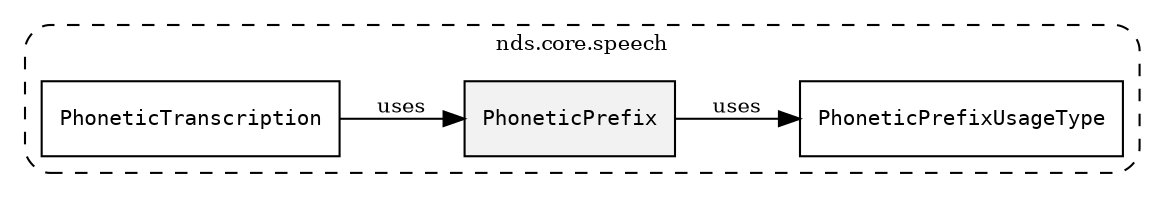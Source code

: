 /**
 * This dot file creates symbol collaboration diagram for PhoneticPrefix.
 */
digraph ZSERIO
{
    node [shape=box, fontsize=10];
    rankdir="LR";
    fontsize=10;
    tooltip="PhoneticPrefix collaboration diagram";

    subgraph "cluster_nds.core.speech"
    {
        style="dashed, rounded";
        label="nds.core.speech";
        tooltip="Package nds.core.speech";
        href="../../../content/packages/nds.core.speech.html#Package-nds-core-speech";
        target="_parent";

        "PhoneticPrefix" [style="filled", fillcolor="#0000000D", target="_parent", label=<<font face="monospace"><table align="center" border="0" cellspacing="0" cellpadding="0"><tr><td href="../../../content/packages/nds.core.speech.html#Structure-PhoneticPrefix" title="Structure defined in nds.core.speech">PhoneticPrefix</td></tr></table></font>>];
        "PhoneticPrefixUsageType" [target="_parent", label=<<font face="monospace"><table align="center" border="0" cellspacing="0" cellpadding="0"><tr><td href="../../../content/packages/nds.core.speech.html#Enum-PhoneticPrefixUsageType" title="Enum defined in nds.core.speech">PhoneticPrefixUsageType</td></tr></table></font>>];
        "PhoneticTranscription" [target="_parent", label=<<font face="monospace"><table align="center" border="0" cellspacing="0" cellpadding="0"><tr><td href="../../../content/packages/nds.core.speech.html#Structure-PhoneticTranscription" title="Structure defined in nds.core.speech">PhoneticTranscription</td></tr></table></font>>];
    }

    "PhoneticPrefix" -> "PhoneticPrefixUsageType" [label="uses", fontsize=10];
    "PhoneticTranscription" -> "PhoneticPrefix" [label="uses", fontsize=10];
}
